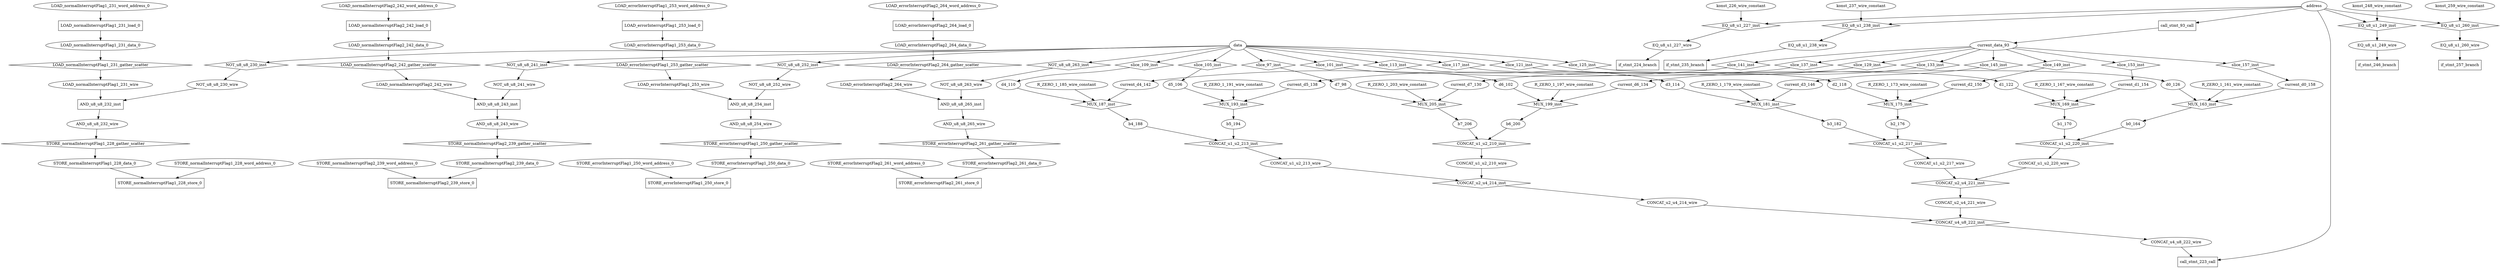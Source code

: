 digraph data_path {
  AND_u8_u8_232_wire [shape=ellipse];
  AND_u8_u8_243_wire [shape=ellipse];
  AND_u8_u8_254_wire [shape=ellipse];
  AND_u8_u8_265_wire [shape=ellipse];
  CONCAT_u1_u2_210_wire [shape=ellipse];
  CONCAT_u1_u2_213_wire [shape=ellipse];
  CONCAT_u1_u2_217_wire [shape=ellipse];
  CONCAT_u1_u2_220_wire [shape=ellipse];
  CONCAT_u2_u4_214_wire [shape=ellipse];
  CONCAT_u2_u4_221_wire [shape=ellipse];
  CONCAT_u4_u8_222_wire [shape=ellipse];
  EQ_u8_u1_227_wire [shape=ellipse];
  EQ_u8_u1_238_wire [shape=ellipse];
  EQ_u8_u1_249_wire [shape=ellipse];
  EQ_u8_u1_260_wire [shape=ellipse];
  LOAD_errorInterruptFlag1_253_data_0 [shape=ellipse];
  LOAD_errorInterruptFlag1_253_wire [shape=ellipse];
  LOAD_errorInterruptFlag1_253_word_address_0 [shape=ellipse];
  LOAD_errorInterruptFlag2_264_data_0 [shape=ellipse];
  LOAD_errorInterruptFlag2_264_wire [shape=ellipse];
  LOAD_errorInterruptFlag2_264_word_address_0 [shape=ellipse];
  LOAD_normalInterruptFlag1_231_data_0 [shape=ellipse];
  LOAD_normalInterruptFlag1_231_wire [shape=ellipse];
  LOAD_normalInterruptFlag1_231_word_address_0 [shape=ellipse];
  LOAD_normalInterruptFlag2_242_data_0 [shape=ellipse];
  LOAD_normalInterruptFlag2_242_wire [shape=ellipse];
  LOAD_normalInterruptFlag2_242_word_address_0 [shape=ellipse];
  NOT_u8_u8_230_wire [shape=ellipse];
  NOT_u8_u8_241_wire [shape=ellipse];
  NOT_u8_u8_252_wire [shape=ellipse];
  NOT_u8_u8_263_wire [shape=ellipse];
  R_ZERO_1_161_wire_constant [shape=ellipse];
  R_ZERO_1_167_wire_constant [shape=ellipse];
  R_ZERO_1_173_wire_constant [shape=ellipse];
  R_ZERO_1_179_wire_constant [shape=ellipse];
  R_ZERO_1_185_wire_constant [shape=ellipse];
  R_ZERO_1_191_wire_constant [shape=ellipse];
  R_ZERO_1_197_wire_constant [shape=ellipse];
  R_ZERO_1_203_wire_constant [shape=ellipse];
  STORE_errorInterruptFlag1_250_data_0 [shape=ellipse];
  STORE_errorInterruptFlag1_250_word_address_0 [shape=ellipse];
  STORE_errorInterruptFlag2_261_data_0 [shape=ellipse];
  STORE_errorInterruptFlag2_261_word_address_0 [shape=ellipse];
  STORE_normalInterruptFlag1_228_data_0 [shape=ellipse];
  STORE_normalInterruptFlag1_228_word_address_0 [shape=ellipse];
  STORE_normalInterruptFlag2_239_data_0 [shape=ellipse];
  STORE_normalInterruptFlag2_239_word_address_0 [shape=ellipse];
  b0_164 [shape=ellipse];
  b1_170 [shape=ellipse];
  b2_176 [shape=ellipse];
  b3_182 [shape=ellipse];
  b4_188 [shape=ellipse];
  b5_194 [shape=ellipse];
  b6_200 [shape=ellipse];
  b7_206 [shape=ellipse];
  current_d0_158 [shape=ellipse];
  current_d1_154 [shape=ellipse];
  current_d2_150 [shape=ellipse];
  current_d3_146 [shape=ellipse];
  current_d4_142 [shape=ellipse];
  current_d5_138 [shape=ellipse];
  current_d6_134 [shape=ellipse];
  current_d7_130 [shape=ellipse];
  current_data_93 [shape=ellipse];
  d0_126 [shape=ellipse];
  d1_122 [shape=ellipse];
  d2_118 [shape=ellipse];
  d3_114 [shape=ellipse];
  d4_110 [shape=ellipse];
  d5_106 [shape=ellipse];
  d6_102 [shape=ellipse];
  d7_98 [shape=ellipse];
  konst_226_wire_constant [shape=ellipse];
  konst_237_wire_constant [shape=ellipse];
  konst_248_wire_constant [shape=ellipse];
  konst_259_wire_constant [shape=ellipse];
  AND_u8_u8_232_inst [shape=rectangle];
NOT_u8_u8_230_wire  -> AND_u8_u8_232_inst;
LOAD_normalInterruptFlag1_231_wire  -> AND_u8_u8_232_inst;
AND_u8_u8_232_inst -> AND_u8_u8_232_wire;
  AND_u8_u8_243_inst [shape=rectangle];
NOT_u8_u8_241_wire  -> AND_u8_u8_243_inst;
LOAD_normalInterruptFlag2_242_wire  -> AND_u8_u8_243_inst;
AND_u8_u8_243_inst -> AND_u8_u8_243_wire;
  AND_u8_u8_254_inst [shape=rectangle];
NOT_u8_u8_252_wire  -> AND_u8_u8_254_inst;
LOAD_errorInterruptFlag1_253_wire  -> AND_u8_u8_254_inst;
AND_u8_u8_254_inst -> AND_u8_u8_254_wire;
  AND_u8_u8_265_inst [shape=rectangle];
NOT_u8_u8_263_wire  -> AND_u8_u8_265_inst;
LOAD_errorInterruptFlag2_264_wire  -> AND_u8_u8_265_inst;
AND_u8_u8_265_inst -> AND_u8_u8_265_wire;
  CONCAT_u1_u2_210_inst [shape=diamond];
b7_206  -> CONCAT_u1_u2_210_inst;
b6_200  -> CONCAT_u1_u2_210_inst;
CONCAT_u1_u2_210_inst -> CONCAT_u1_u2_210_wire;
  CONCAT_u1_u2_213_inst [shape=diamond];
b5_194  -> CONCAT_u1_u2_213_inst;
b4_188  -> CONCAT_u1_u2_213_inst;
CONCAT_u1_u2_213_inst -> CONCAT_u1_u2_213_wire;
  CONCAT_u1_u2_217_inst [shape=diamond];
b3_182  -> CONCAT_u1_u2_217_inst;
b2_176  -> CONCAT_u1_u2_217_inst;
CONCAT_u1_u2_217_inst -> CONCAT_u1_u2_217_wire;
  CONCAT_u1_u2_220_inst [shape=diamond];
b1_170  -> CONCAT_u1_u2_220_inst;
b0_164  -> CONCAT_u1_u2_220_inst;
CONCAT_u1_u2_220_inst -> CONCAT_u1_u2_220_wire;
  CONCAT_u2_u4_214_inst [shape=diamond];
CONCAT_u1_u2_210_wire  -> CONCAT_u2_u4_214_inst;
CONCAT_u1_u2_213_wire  -> CONCAT_u2_u4_214_inst;
CONCAT_u2_u4_214_inst -> CONCAT_u2_u4_214_wire;
  CONCAT_u2_u4_221_inst [shape=diamond];
CONCAT_u1_u2_217_wire  -> CONCAT_u2_u4_221_inst;
CONCAT_u1_u2_220_wire  -> CONCAT_u2_u4_221_inst;
CONCAT_u2_u4_221_inst -> CONCAT_u2_u4_221_wire;
  CONCAT_u4_u8_222_inst [shape=diamond];
CONCAT_u2_u4_214_wire  -> CONCAT_u4_u8_222_inst;
CONCAT_u2_u4_221_wire  -> CONCAT_u4_u8_222_inst;
CONCAT_u4_u8_222_inst -> CONCAT_u4_u8_222_wire;
  EQ_u8_u1_227_inst [shape=diamond];
address  -> EQ_u8_u1_227_inst;
konst_226_wire_constant  -> EQ_u8_u1_227_inst;
EQ_u8_u1_227_inst -> EQ_u8_u1_227_wire;
  EQ_u8_u1_238_inst [shape=diamond];
address  -> EQ_u8_u1_238_inst;
konst_237_wire_constant  -> EQ_u8_u1_238_inst;
EQ_u8_u1_238_inst -> EQ_u8_u1_238_wire;
  EQ_u8_u1_249_inst [shape=diamond];
address  -> EQ_u8_u1_249_inst;
konst_248_wire_constant  -> EQ_u8_u1_249_inst;
EQ_u8_u1_249_inst -> EQ_u8_u1_249_wire;
  EQ_u8_u1_260_inst [shape=diamond];
address  -> EQ_u8_u1_260_inst;
konst_259_wire_constant  -> EQ_u8_u1_260_inst;
EQ_u8_u1_260_inst -> EQ_u8_u1_260_wire;
  LOAD_errorInterruptFlag1_253_gather_scatter [shape=diamond];
LOAD_errorInterruptFlag1_253_data_0  -> LOAD_errorInterruptFlag1_253_gather_scatter;
LOAD_errorInterruptFlag1_253_gather_scatter -> LOAD_errorInterruptFlag1_253_wire;
  LOAD_errorInterruptFlag1_253_load_0 [shape=rectangle];
LOAD_errorInterruptFlag1_253_word_address_0  -> LOAD_errorInterruptFlag1_253_load_0;
LOAD_errorInterruptFlag1_253_load_0 -> LOAD_errorInterruptFlag1_253_data_0;
  LOAD_errorInterruptFlag2_264_gather_scatter [shape=diamond];
LOAD_errorInterruptFlag2_264_data_0  -> LOAD_errorInterruptFlag2_264_gather_scatter;
LOAD_errorInterruptFlag2_264_gather_scatter -> LOAD_errorInterruptFlag2_264_wire;
  LOAD_errorInterruptFlag2_264_load_0 [shape=rectangle];
LOAD_errorInterruptFlag2_264_word_address_0  -> LOAD_errorInterruptFlag2_264_load_0;
LOAD_errorInterruptFlag2_264_load_0 -> LOAD_errorInterruptFlag2_264_data_0;
  LOAD_normalInterruptFlag1_231_gather_scatter [shape=diamond];
LOAD_normalInterruptFlag1_231_data_0  -> LOAD_normalInterruptFlag1_231_gather_scatter;
LOAD_normalInterruptFlag1_231_gather_scatter -> LOAD_normalInterruptFlag1_231_wire;
  LOAD_normalInterruptFlag1_231_load_0 [shape=rectangle];
LOAD_normalInterruptFlag1_231_word_address_0  -> LOAD_normalInterruptFlag1_231_load_0;
LOAD_normalInterruptFlag1_231_load_0 -> LOAD_normalInterruptFlag1_231_data_0;
  LOAD_normalInterruptFlag2_242_gather_scatter [shape=diamond];
LOAD_normalInterruptFlag2_242_data_0  -> LOAD_normalInterruptFlag2_242_gather_scatter;
LOAD_normalInterruptFlag2_242_gather_scatter -> LOAD_normalInterruptFlag2_242_wire;
  LOAD_normalInterruptFlag2_242_load_0 [shape=rectangle];
LOAD_normalInterruptFlag2_242_word_address_0  -> LOAD_normalInterruptFlag2_242_load_0;
LOAD_normalInterruptFlag2_242_load_0 -> LOAD_normalInterruptFlag2_242_data_0;
  MUX_163_inst [shape=diamond];
d0_126  -> MUX_163_inst;
R_ZERO_1_161_wire_constant  -> MUX_163_inst;
current_d0_158  -> MUX_163_inst;
MUX_163_inst -> b0_164;
  MUX_169_inst [shape=diamond];
d1_122  -> MUX_169_inst;
R_ZERO_1_167_wire_constant  -> MUX_169_inst;
current_d1_154  -> MUX_169_inst;
MUX_169_inst -> b1_170;
  MUX_175_inst [shape=diamond];
d2_118  -> MUX_175_inst;
R_ZERO_1_173_wire_constant  -> MUX_175_inst;
current_d2_150  -> MUX_175_inst;
MUX_175_inst -> b2_176;
  MUX_181_inst [shape=diamond];
d3_114  -> MUX_181_inst;
R_ZERO_1_179_wire_constant  -> MUX_181_inst;
current_d3_146  -> MUX_181_inst;
MUX_181_inst -> b3_182;
  MUX_187_inst [shape=diamond];
d4_110  -> MUX_187_inst;
R_ZERO_1_185_wire_constant  -> MUX_187_inst;
current_d4_142  -> MUX_187_inst;
MUX_187_inst -> b4_188;
  MUX_193_inst [shape=diamond];
d5_106  -> MUX_193_inst;
R_ZERO_1_191_wire_constant  -> MUX_193_inst;
current_d5_138  -> MUX_193_inst;
MUX_193_inst -> b5_194;
  MUX_199_inst [shape=diamond];
d6_102  -> MUX_199_inst;
R_ZERO_1_197_wire_constant  -> MUX_199_inst;
current_d6_134  -> MUX_199_inst;
MUX_199_inst -> b6_200;
  MUX_205_inst [shape=diamond];
d7_98  -> MUX_205_inst;
R_ZERO_1_203_wire_constant  -> MUX_205_inst;
current_d7_130  -> MUX_205_inst;
MUX_205_inst -> b7_206;
  NOT_u8_u8_230_inst [shape=diamond];
data  -> NOT_u8_u8_230_inst;
NOT_u8_u8_230_inst -> NOT_u8_u8_230_wire;
  NOT_u8_u8_241_inst [shape=diamond];
data  -> NOT_u8_u8_241_inst;
NOT_u8_u8_241_inst -> NOT_u8_u8_241_wire;
  NOT_u8_u8_252_inst [shape=diamond];
data  -> NOT_u8_u8_252_inst;
NOT_u8_u8_252_inst -> NOT_u8_u8_252_wire;
  NOT_u8_u8_263_inst [shape=diamond];
data  -> NOT_u8_u8_263_inst;
NOT_u8_u8_263_inst -> NOT_u8_u8_263_wire;
  STORE_errorInterruptFlag1_250_gather_scatter [shape=diamond];
AND_u8_u8_254_wire  -> STORE_errorInterruptFlag1_250_gather_scatter;
STORE_errorInterruptFlag1_250_gather_scatter -> STORE_errorInterruptFlag1_250_data_0;
  STORE_errorInterruptFlag1_250_store_0 [shape=rectangle];
STORE_errorInterruptFlag1_250_word_address_0  -> STORE_errorInterruptFlag1_250_store_0;
STORE_errorInterruptFlag1_250_data_0  -> STORE_errorInterruptFlag1_250_store_0;
  STORE_errorInterruptFlag2_261_gather_scatter [shape=diamond];
AND_u8_u8_265_wire  -> STORE_errorInterruptFlag2_261_gather_scatter;
STORE_errorInterruptFlag2_261_gather_scatter -> STORE_errorInterruptFlag2_261_data_0;
  STORE_errorInterruptFlag2_261_store_0 [shape=rectangle];
STORE_errorInterruptFlag2_261_word_address_0  -> STORE_errorInterruptFlag2_261_store_0;
STORE_errorInterruptFlag2_261_data_0  -> STORE_errorInterruptFlag2_261_store_0;
  STORE_normalInterruptFlag1_228_gather_scatter [shape=diamond];
AND_u8_u8_232_wire  -> STORE_normalInterruptFlag1_228_gather_scatter;
STORE_normalInterruptFlag1_228_gather_scatter -> STORE_normalInterruptFlag1_228_data_0;
  STORE_normalInterruptFlag1_228_store_0 [shape=rectangle];
STORE_normalInterruptFlag1_228_word_address_0  -> STORE_normalInterruptFlag1_228_store_0;
STORE_normalInterruptFlag1_228_data_0  -> STORE_normalInterruptFlag1_228_store_0;
  STORE_normalInterruptFlag2_239_gather_scatter [shape=diamond];
AND_u8_u8_243_wire  -> STORE_normalInterruptFlag2_239_gather_scatter;
STORE_normalInterruptFlag2_239_gather_scatter -> STORE_normalInterruptFlag2_239_data_0;
  STORE_normalInterruptFlag2_239_store_0 [shape=rectangle];
STORE_normalInterruptFlag2_239_word_address_0  -> STORE_normalInterruptFlag2_239_store_0;
STORE_normalInterruptFlag2_239_data_0  -> STORE_normalInterruptFlag2_239_store_0;
  call_stmt_223_call [shape=rectangle];
address  -> call_stmt_223_call;
CONCAT_u4_u8_222_wire  -> call_stmt_223_call;
  call_stmt_93_call [shape=rectangle];
address  -> call_stmt_93_call;
call_stmt_93_call -> current_data_93;
  if_stmt_224_branch [shape=rectangle];
EQ_u8_u1_227_wire  -> if_stmt_224_branch;
  if_stmt_235_branch [shape=rectangle];
EQ_u8_u1_238_wire  -> if_stmt_235_branch;
  if_stmt_246_branch [shape=rectangle];
EQ_u8_u1_249_wire  -> if_stmt_246_branch;
  if_stmt_257_branch [shape=rectangle];
EQ_u8_u1_260_wire  -> if_stmt_257_branch;
  slice_101_inst [shape=diamond];
data  -> slice_101_inst;
slice_101_inst -> d6_102;
  slice_105_inst [shape=diamond];
data  -> slice_105_inst;
slice_105_inst -> d5_106;
  slice_109_inst [shape=diamond];
data  -> slice_109_inst;
slice_109_inst -> d4_110;
  slice_113_inst [shape=diamond];
data  -> slice_113_inst;
slice_113_inst -> d3_114;
  slice_117_inst [shape=diamond];
data  -> slice_117_inst;
slice_117_inst -> d2_118;
  slice_121_inst [shape=diamond];
data  -> slice_121_inst;
slice_121_inst -> d1_122;
  slice_125_inst [shape=diamond];
data  -> slice_125_inst;
slice_125_inst -> d0_126;
  slice_129_inst [shape=diamond];
current_data_93  -> slice_129_inst;
slice_129_inst -> current_d7_130;
  slice_133_inst [shape=diamond];
current_data_93  -> slice_133_inst;
slice_133_inst -> current_d6_134;
  slice_137_inst [shape=diamond];
current_data_93  -> slice_137_inst;
slice_137_inst -> current_d5_138;
  slice_141_inst [shape=diamond];
current_data_93  -> slice_141_inst;
slice_141_inst -> current_d4_142;
  slice_145_inst [shape=diamond];
current_data_93  -> slice_145_inst;
slice_145_inst -> current_d3_146;
  slice_149_inst [shape=diamond];
current_data_93  -> slice_149_inst;
slice_149_inst -> current_d2_150;
  slice_153_inst [shape=diamond];
current_data_93  -> slice_153_inst;
slice_153_inst -> current_d1_154;
  slice_157_inst [shape=diamond];
current_data_93  -> slice_157_inst;
slice_157_inst -> current_d0_158;
  slice_97_inst [shape=diamond];
data  -> slice_97_inst;
slice_97_inst -> d7_98;
}
